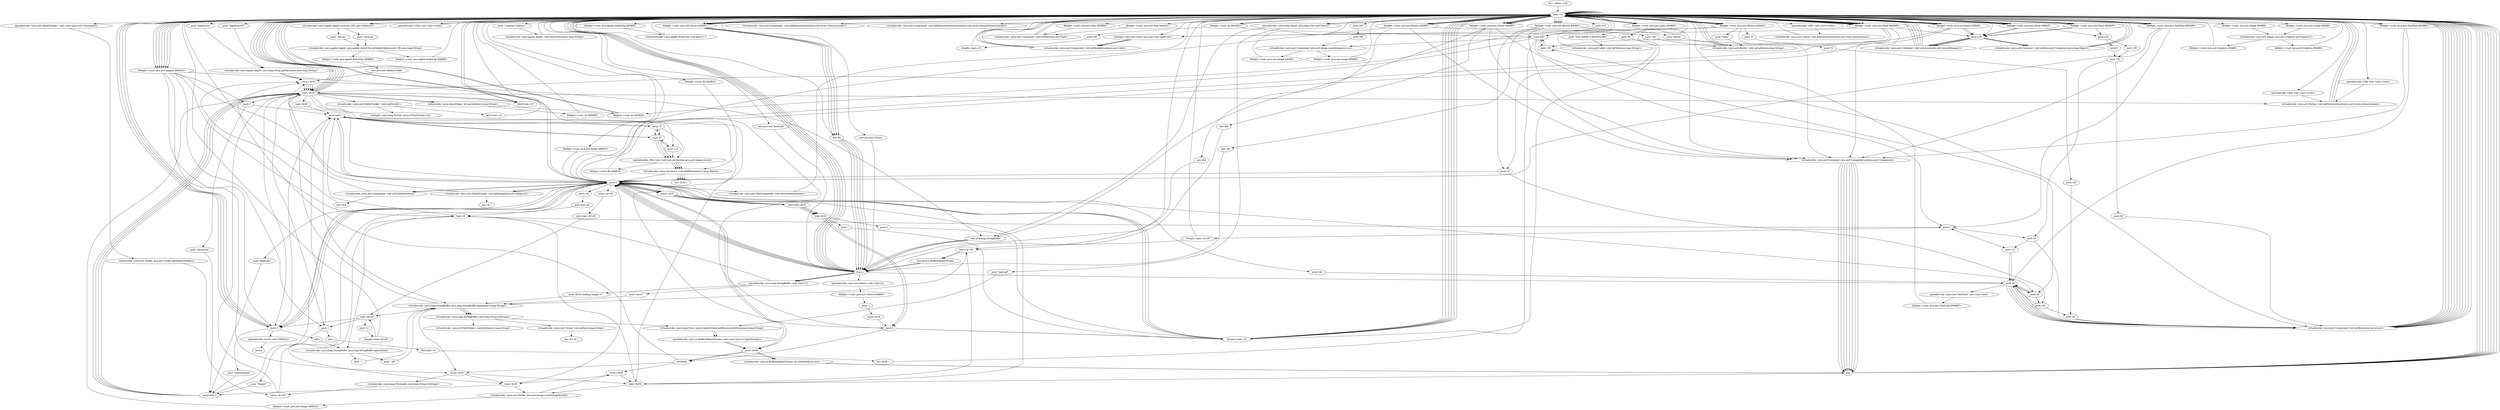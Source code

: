 digraph "" {
    "r0 := @this: rush"
    "load.r r0"
    "r0 := @this: rush"->"load.r r0";
    "push \"highScoreID\""
    "load.r r0"->"push \"highScoreID\"";
    "virtualinvoke <java.applet.Applet: java.lang.String getParameter(java.lang.String)>"
    "push \"highScoreID\""->"virtualinvoke <java.applet.Applet: java.lang.String getParameter(java.lang.String)>";
    "store.r $r25"
    "virtualinvoke <java.applet.Applet: java.lang.String getParameter(java.lang.String)>"->"store.r $r25";
    "load.r $r25"
    "store.r $r25"->"load.r $r25";
    "ifnull load.r r0"
    "load.r $r25"->"ifnull load.r r0";
    "ifnull load.r r0"->"load.r r0";
    "load.r r0"->"load.r $r25";
    "staticinvoke <java.lang.Integer: int parseInt(java.lang.String)>"
    "load.r $r25"->"staticinvoke <java.lang.Integer: int parseInt(java.lang.String)>";
    "fieldput <rush: int BDHblf>"
    "staticinvoke <java.lang.Integer: int parseInt(java.lang.String)>"->"fieldput <rush: int BDHblf>";
    "fieldput <rush: int BDHblf>"->"load.r r0";
    "fieldget <rush: int BDHblf>"
    "load.r r0"->"fieldget <rush: int BDHblf>";
    "push 200"
    "fieldget <rush: int BDHblf>"->"push 200";
    "ifcmplt.i load.r r0"
    "push 200"->"ifcmplt.i load.r r0";
    "ifcmplt.i load.r r0"->"load.r r0";
    "load.r r0"->"fieldget <rush: int BDHblf>";
    "push 299"
    "fieldget <rush: int BDHblf>"->"push 299";
    "ifcmple.i load.r r0"
    "push 299"->"ifcmple.i load.r r0";
    "ifcmple.i load.r r0"->"load.r r0";
    "load.r r0"->"push 200";
    "push 200"->"fieldput <rush: int BDHblf>";
    "fieldput <rush: int BDHblf>"->"load.r r0";
    "push \"highScore\""
    "load.r r0"->"push \"highScore\"";
    "push \"highScore\""->"virtualinvoke <java.applet.Applet: java.lang.String getParameter(java.lang.String)>";
    "virtualinvoke <java.applet.Applet: java.lang.String getParameter(java.lang.String)>"->"store.r $r25";
    "store.r $r25"->"load.r $r25";
    "load.r $r25"->"ifnull load.r r0";
    "ifnull load.r r0"->"load.r r0";
    "load.r r0"->"load.r $r25";
    "load.r $r25"->"staticinvoke <java.lang.Integer: int parseInt(java.lang.String)>";
    "fieldput <rush: int BdHblf>"
    "staticinvoke <java.lang.Integer: int parseInt(java.lang.String)>"->"fieldput <rush: int BdHblf>";
    "fieldput <rush: int BdHblf>"->"load.r r0";
    "fieldget <rush: java.awt.Panel BdHBlF>"
    "load.r r0"->"fieldget <rush: java.awt.Panel BdHBlF>";
    "push null"
    "fieldget <rush: java.awt.Panel BdHBlF>"->"push null";
    "virtualinvoke <java.awt.Container: void setLayout(java.awt.LayoutManager)>"
    "push null"->"virtualinvoke <java.awt.Container: void setLayout(java.awt.LayoutManager)>";
    "virtualinvoke <java.awt.Container: void setLayout(java.awt.LayoutManager)>"->"load.r r0";
    "load.r r0"->"load.r r0";
    "load.r r0"->"fieldget <rush: java.awt.Panel BdHBlF>";
    "virtualinvoke <java.awt.Container: java.awt.Component add(java.awt.Component)>"
    "fieldget <rush: java.awt.Panel BdHBlF>"->"virtualinvoke <java.awt.Container: java.awt.Component add(java.awt.Component)>";
    "pop"
    "virtualinvoke <java.awt.Container: java.awt.Component add(java.awt.Component)>"->"pop";
    "pop"->"load.r r0";
    "load.r r0"->"fieldget <rush: java.awt.Panel BdHBlF>";
    "staticget <java.awt.Color: java.awt.Color lightGray>"
    "fieldget <rush: java.awt.Panel BdHBlF>"->"staticget <java.awt.Color: java.awt.Color lightGray>";
    "virtualinvoke <java.awt.Component: void setBackground(java.awt.Color)>"
    "staticget <java.awt.Color: java.awt.Color lightGray>"->"virtualinvoke <java.awt.Component: void setBackground(java.awt.Color)>";
    "virtualinvoke <java.awt.Component: void setBackground(java.awt.Color)>"->"load.r r0";
    "load.r r0"->"fieldget <rush: java.awt.Panel BdHBlF>";
    "push 100"
    "fieldget <rush: java.awt.Panel BdHBlF>"->"push 100";
    "push 100"->"push 100";
    "push 100"->"push 200";
    "push 200"->"push 100";
    "virtualinvoke <java.awt.Component: void setBounds(int,int,int,int)>"
    "push 100"->"virtualinvoke <java.awt.Component: void setBounds(int,int,int,int)>";
    "virtualinvoke <java.awt.Component: void setBounds(int,int,int,int)>"->"load.r r0";
    "fieldget <rush: java.awt.Label bDHBlF>"
    "load.r r0"->"fieldget <rush: java.awt.Label bDHBlF>";
    "push \"YOU MADE A HIGHSCORE!\""
    "fieldget <rush: java.awt.Label bDHBlF>"->"push \"YOU MADE A HIGHSCORE!\"";
    "virtualinvoke <java.awt.Label: void setText(java.lang.String)>"
    "push \"YOU MADE A HIGHSCORE!\""->"virtualinvoke <java.awt.Label: void setText(java.lang.String)>";
    "virtualinvoke <java.awt.Label: void setText(java.lang.String)>"->"load.r r0";
    "load.r r0"->"fieldget <rush: java.awt.Panel BdHBlF>";
    "fieldget <rush: java.awt.Panel BdHBlF>"->"load.r r0";
    "load.r r0"->"fieldget <rush: java.awt.Label bDHBlF>";
    "fieldget <rush: java.awt.Label bDHBlF>"->"virtualinvoke <java.awt.Container: java.awt.Component add(java.awt.Component)>";
    "virtualinvoke <java.awt.Container: java.awt.Component add(java.awt.Component)>"->"pop";
    "pop"->"load.r r0";
    "load.r r0"->"fieldget <rush: java.awt.Label bDHBlF>";
    "push 38"
    "fieldget <rush: java.awt.Label bDHBlF>"->"push 38";
    "push 10"
    "push 38"->"push 10";
    "push 160"
    "push 10"->"push 160";
    "push 24"
    "push 160"->"push 24";
    "push 24"->"virtualinvoke <java.awt.Component: void setBounds(int,int,int,int)>";
    "virtualinvoke <java.awt.Component: void setBounds(int,int,int,int)>"->"load.r r0";
    "load.r r0"->"fieldget <rush: java.awt.Panel BdHBlF>";
    "fieldget <rush: java.awt.Panel BdHBlF>"->"load.r r0";
    "fieldget <rush: java.awt.TextField BDHBlF>"
    "load.r r0"->"fieldget <rush: java.awt.TextField BDHBlF>";
    "fieldget <rush: java.awt.TextField BDHBlF>"->"virtualinvoke <java.awt.Container: java.awt.Component add(java.awt.Component)>";
    "virtualinvoke <java.awt.Container: java.awt.Component add(java.awt.Component)>"->"pop";
    "pop"->"load.r r0";
    "load.r r0"->"fieldget <rush: java.awt.TextField BDHBlF>";
    "push 20"
    "fieldget <rush: java.awt.TextField BDHBlF>"->"push 20";
    "push 40"
    "push 20"->"push 40";
    "push 40"->"push 160";
    "push 160"->"push 20";
    "push 20"->"virtualinvoke <java.awt.Component: void setBounds(int,int,int,int)>";
    "virtualinvoke <java.awt.Component: void setBounds(int,int,int,int)>"->"load.r r0";
    "fieldget <rush: java.awt.Button bdhbLF>"
    "load.r r0"->"fieldget <rush: java.awt.Button bdhbLF>";
    "push \"Done\""
    "fieldget <rush: java.awt.Button bdhbLF>"->"push \"Done\"";
    "virtualinvoke <java.awt.Button: void setLabel(java.lang.String)>"
    "push \"Done\""->"virtualinvoke <java.awt.Button: void setLabel(java.lang.String)>";
    "virtualinvoke <java.awt.Button: void setLabel(java.lang.String)>"->"load.r r0";
    "load.r r0"->"fieldget <rush: java.awt.Panel BdHBlF>";
    "fieldget <rush: java.awt.Panel BdHBlF>"->"load.r r0";
    "load.r r0"->"fieldget <rush: java.awt.Button bdhbLF>";
    "fieldget <rush: java.awt.Button bdhbLF>"->"virtualinvoke <java.awt.Container: java.awt.Component add(java.awt.Component)>";
    "virtualinvoke <java.awt.Container: java.awt.Component add(java.awt.Component)>"->"pop";
    "pop"->"load.r r0";
    "load.r r0"->"fieldget <rush: java.awt.Button bdhbLF>";
    "fieldget <rush: java.awt.Button bdhbLF>"->"staticget <java.awt.Color: java.awt.Color lightGray>";
    "staticget <java.awt.Color: java.awt.Color lightGray>"->"virtualinvoke <java.awt.Component: void setBackground(java.awt.Color)>";
    "virtualinvoke <java.awt.Component: void setBackground(java.awt.Color)>"->"load.r r0";
    "load.r r0"->"fieldget <rush: java.awt.Button bdhbLF>";
    "push 37"
    "fieldget <rush: java.awt.Button bdhbLF>"->"push 37";
    "push 70"
    "push 37"->"push 70";
    "push 125"
    "push 70"->"push 125";
    "push 125"->"push 24";
    "push 24"->"virtualinvoke <java.awt.Component: void setBounds(int,int,int,int)>";
    "virtualinvoke <java.awt.Component: void setBounds(int,int,int,int)>"->"load.r r0";
    "load.r r0"->"fieldget <rush: java.awt.Panel BdHBlF>";
    "push 0"
    "fieldget <rush: java.awt.Panel BdHBlF>"->"push 0";
    "virtualinvoke <java.awt.Component: void setVisible(boolean)>"
    "push 0"->"virtualinvoke <java.awt.Component: void setVisible(boolean)>";
    "new DLk"
    "virtualinvoke <java.awt.Component: void setVisible(boolean)>"->"new DLk";
    "new DLk"->"store.r $r25";
    "store.r $r25"->"load.r $r25";
    "load.r $r25"->"load.r r0";
    "specialinvoke <DLk: void <init>(rush)>"
    "load.r r0"->"specialinvoke <DLk: void <init>(rush)>";
    "specialinvoke <DLk: void <init>(rush)>"->"load.r r0";
    "load.r r0"->"fieldget <rush: java.awt.Button bdhbLF>";
    "fieldget <rush: java.awt.Button bdhbLF>"->"load.r $r25";
    "virtualinvoke <java.awt.Button: void addActionListener(java.awt.event.ActionListener)>"
    "load.r $r25"->"virtualinvoke <java.awt.Button: void addActionListener(java.awt.event.ActionListener)>";
    "virtualinvoke <java.awt.Button: void addActionListener(java.awt.event.ActionListener)>"->"load.r r0";
    "push \"Loading Graphics\""
    "load.r r0"->"push \"Loading Graphics\"";
    "virtualinvoke <java.applet.Applet: void showStatus(java.lang.String)>"
    "push \"Loading Graphics\""->"virtualinvoke <java.applet.Applet: void showStatus(java.lang.String)>";
    "virtualinvoke <java.applet.Applet: void showStatus(java.lang.String)>"->"load.r r0";
    "load.r r0"->"load.r r0";
    "load.r r0"->"load.r r0";
    "virtualinvoke <java.applet.Applet: java.net.URL getCodeBase()>"
    "load.r r0"->"virtualinvoke <java.applet.Applet: java.net.URL getCodeBase()>";
    "push \"click.au\""
    "virtualinvoke <java.applet.Applet: java.net.URL getCodeBase()>"->"push \"click.au\"";
    "virtualinvoke <java.applet.Applet: java.applet.AudioClip getAudioClip(java.net.URL,java.lang.String)>"
    "push \"click.au\""->"virtualinvoke <java.applet.Applet: java.applet.AudioClip getAudioClip(java.net.URL,java.lang.String)>";
    "fieldput <rush: java.applet.AudioClip BdHBlf>"
    "virtualinvoke <java.applet.Applet: java.applet.AudioClip getAudioClip(java.net.URL,java.lang.String)>"->"fieldput <rush: java.applet.AudioClip BdHBlf>";
    "fieldput <rush: java.applet.AudioClip BdHBlf>"->"load.r r0";
    "load.r r0"->"load.r r0";
    "load.r r0"->"load.r r0";
    "load.r r0"->"virtualinvoke <java.applet.Applet: java.net.URL getCodeBase()>";
    "push \"tire.au\""
    "virtualinvoke <java.applet.Applet: java.net.URL getCodeBase()>"->"push \"tire.au\"";
    "push \"tire.au\""->"virtualinvoke <java.applet.Applet: java.applet.AudioClip getAudioClip(java.net.URL,java.lang.String)>";
    "fieldput <rush: java.applet.AudioClip bDHBlf>"
    "virtualinvoke <java.applet.Applet: java.applet.AudioClip getAudioClip(java.net.URL,java.lang.String)>"->"fieldput <rush: java.applet.AudioClip bDHBlf>";
    "new java.awt.MediaTracker"
    "fieldput <rush: java.applet.AudioClip bDHBlf>"->"new java.awt.MediaTracker";
    "new java.awt.MediaTracker"->"store.r $r25";
    "store.r $r25"->"load.r $r25";
    "load.r $r25"->"load.r r0";
    "specialinvoke <java.awt.MediaTracker: void <init>(java.awt.Component)>"
    "load.r r0"->"specialinvoke <java.awt.MediaTracker: void <init>(java.awt.Component)>";
    "staticinvoke <java.awt.Toolkit: java.awt.Toolkit getDefaultToolkit()>"
    "specialinvoke <java.awt.MediaTracker: void <init>(java.awt.Component)>"->"staticinvoke <java.awt.Toolkit: java.awt.Toolkit getDefaultToolkit()>";
    "store.r $r129"
    "staticinvoke <java.awt.Toolkit: java.awt.Toolkit getDefaultToolkit()>"->"store.r $r129";
    "store.r $r129"->"push 0";
    "store.i i6"
    "push 0"->"store.i i6";
    "goto load.i i6"
    "store.i i6"->"goto load.i i6";
    "load.i i6"
    "goto load.i i6"->"load.i i6";
    "push 5"
    "load.i i6"->"push 5";
    "ifcmplt.i load.r $r129"
    "push 5"->"ifcmplt.i load.r $r129";
    "ifcmplt.i load.r $r129"->"load.r r0";
    "load.r $r129"
    "load.r r0"->"load.r $r129";
    "new java.io.BufferedInputStream"
    "load.r $r129"->"new java.io.BufferedInputStream";
    "dup1.r"
    "new java.io.BufferedInputStream"->"dup1.r";
    "dup1.r"->"load.r r0";
    "virtualinvoke <java.lang.Object: java.lang.Class getClass()>"
    "load.r r0"->"virtualinvoke <java.lang.Object: java.lang.Class getClass()>";
    "push \"back.gif\""
    "virtualinvoke <java.lang.Object: java.lang.Class getClass()>"->"push \"back.gif\"";
    "virtualinvoke <java.lang.Class: java.io.InputStream getResourceAsStream(java.lang.String)>"
    "push \"back.gif\""->"virtualinvoke <java.lang.Class: java.io.InputStream getResourceAsStream(java.lang.String)>";
    "specialinvoke <java.io.BufferedInputStream: void <init>(java.io.InputStream)>"
    "virtualinvoke <java.lang.Class: java.io.InputStream getResourceAsStream(java.lang.String)>"->"specialinvoke <java.io.BufferedInputStream: void <init>(java.io.InputStream)>";
    "push 10000"
    "specialinvoke <java.io.BufferedInputStream: void <init>(java.io.InputStream)>"->"push 10000";
    "newarray"
    "push 10000"->"newarray";
    "store.r $r38"
    "newarray"->"store.r $r38";
    "load.r $r38"
    "store.r $r38"->"load.r $r38";
    "load.r $r38"->"push 0";
    "push 0"->"push 10000";
    "virtualinvoke <java.io.BufferedInputStream: int read(byte[],int,int)>"
    "push 10000"->"virtualinvoke <java.io.BufferedInputStream: int read(byte[],int,int)>";
    "virtualinvoke <java.io.BufferedInputStream: int read(byte[],int,int)>"->"pop";
    "pop"->"load.r $r38";
    "virtualinvoke <java.awt.Toolkit: java.awt.Image createImage(byte[])>"
    "load.r $r38"->"virtualinvoke <java.awt.Toolkit: java.awt.Image createImage(byte[])>";
    "fieldput <rush: java.awt.Image bdHbLf>"
    "virtualinvoke <java.awt.Toolkit: java.awt.Image createImage(byte[])>"->"fieldput <rush: java.awt.Image bdHbLf>";
    "fieldput <rush: java.awt.Image bdHbLf>"->"load.r $r25";
    "load.r $r25"->"load.r r0";
    "fieldget <rush: java.awt.Image bdHbLf>"
    "load.r r0"->"fieldget <rush: java.awt.Image bdHbLf>";
    "fieldget <rush: java.awt.Image bdHbLf>"->"push 0";
    "virtualinvoke <java.awt.MediaTracker: void addImage(java.awt.Image,int)>"
    "push 0"->"virtualinvoke <java.awt.MediaTracker: void addImage(java.awt.Image,int)>";
    "virtualinvoke <java.awt.MediaTracker: void addImage(java.awt.Image,int)>"->"load.r $r25";
    "virtualinvoke <java.awt.MediaTracker: void waitForAll()>"
    "load.r $r25"->"virtualinvoke <java.awt.MediaTracker: void waitForAll()>";
    "goto load.r r0"
    "virtualinvoke <java.awt.MediaTracker: void waitForAll()>"->"goto load.r r0";
    "goto load.r r0"->"load.r r0";
    "fieldget <rush: java.applet.AudioClip BdHBlf>"
    "load.r r0"->"fieldget <rush: java.applet.AudioClip BdHBlf>";
    "interfaceinvoke <java.applet.AudioClip: void play()> 0"
    "fieldget <rush: java.applet.AudioClip BdHBlf>"->"interfaceinvoke <java.applet.AudioClip: void play()> 0";
    "interfaceinvoke <java.applet.AudioClip: void play()> 0"->"load.r r0";
    "new Bil"
    "load.r r0"->"new Bil";
    "new Bil"->"dup1.r";
    "dup1.r"->"push 0";
    "push 0"->"push 0";
    "push 1"
    "push 0"->"push 1";
    "push 1"->"load.r r0";
    "fieldget <rush: java.awt.Image[] BDhbLf>"
    "load.r r0"->"fieldget <rush: java.awt.Image[] BDhbLf>";
    "push 2"
    "fieldget <rush: java.awt.Image[] BDhbLf>"->"push 2";
    "arrayread.r"
    "push 2"->"arrayread.r";
    "push 75"
    "arrayread.r"->"push 75";
    "push 35"
    "push 75"->"push 35";
    "specialinvoke <Bil: void <init>(int,int,boolean,java.awt.Image,int,int)>"
    "push 35"->"specialinvoke <Bil: void <init>(int,int,boolean,java.awt.Image,int,int)>";
    "fieldput <rush: Bil bdhBLf>"
    "specialinvoke <Bil: void <init>(int,int,boolean,java.awt.Image,int,int)>"->"fieldput <rush: Bil bdhBLf>";
    "fieldput <rush: Bil bdhBLf>"->"load.r r0";
    "fieldget <rush: java.util.Vector bdHBlF>"
    "load.r r0"->"fieldget <rush: java.util.Vector bdHBlF>";
    "fieldget <rush: java.util.Vector bdHBlF>"->"load.r r0";
    "fieldget <rush: Bil bdhBLf>"
    "load.r r0"->"fieldget <rush: Bil bdhBLf>";
    "virtualinvoke <java.util.Vector: void addElement(java.lang.Object)>"
    "fieldget <rush: Bil bdhBLf>"->"virtualinvoke <java.util.Vector: void addElement(java.lang.Object)>";
    "virtualinvoke <java.util.Vector: void addElement(java.lang.Object)>"->"push 0";
    "store.i $r25"
    "push 0"->"store.i $r25";
    "goto load.i $r25"
    "store.i $r25"->"goto load.i $r25";
    "load.i $r25"
    "goto load.i $r25"->"load.i $r25";
    "push 7"
    "load.i $r25"->"push 7";
    "push 7"->"ifcmplt.i load.r r0";
    "ifcmplt.i load.r r0"->"push 0";
    "push 0"->"store.i $r25";
    "store.i $r25"->"goto load.i $r25";
    "goto load.i $r25"->"load.i $r25";
    "push 6"
    "load.i $r25"->"push 6";
    "push 6"->"ifcmplt.i load.r r0";
    "ifcmplt.i load.r r0"->"push 0";
    "push 0"->"store.i $r25";
    "store.i $r25"->"goto load.i $r25";
    "goto load.i $r25"->"load.i $r25";
    "push 4"
    "load.i $r25"->"push 4";
    "push 4"->"ifcmplt.i load.r r0";
    "ifcmplt.i load.r r0"->"push 0";
    "push 0"->"store.i $r25";
    "store.i $r25"->"goto load.i $r25";
    "goto load.i $r25"->"load.i $r25";
    "load.i $r25"->"push 4";
    "push 4"->"ifcmplt.i load.r r0";
    "ifcmplt.i load.r r0"->"load.r r0";
    "load.r r0"->"staticget <java.awt.Color: java.awt.Color lightGray>";
    "staticget <java.awt.Color: java.awt.Color lightGray>"->"virtualinvoke <java.awt.Component: void setBackground(java.awt.Color)>";
    "virtualinvoke <java.awt.Component: void setBackground(java.awt.Color)>"->"load.r r0";
    "load.r r0"->"load.r r0";
    "push 400"
    "load.r r0"->"push 400";
    "push 300"
    "push 400"->"push 300";
    "virtualinvoke <java.awt.Component: java.awt.Image createImage(int,int)>"
    "push 300"->"virtualinvoke <java.awt.Component: java.awt.Image createImage(int,int)>";
    "fieldput <rush: java.awt.Image bdhBlf>"
    "virtualinvoke <java.awt.Component: java.awt.Image createImage(int,int)>"->"fieldput <rush: java.awt.Image bdhBlf>";
    "fieldput <rush: java.awt.Image bdhBlf>"->"load.r r0";
    "load.r r0"->"load.r r0";
    "push 210"
    "load.r r0"->"push 210";
    "push 210"->"push 200";
    "push 200"->"virtualinvoke <java.awt.Component: java.awt.Image createImage(int,int)>";
    "fieldput <rush: java.awt.Image BdhBlf>"
    "virtualinvoke <java.awt.Component: java.awt.Image createImage(int,int)>"->"fieldput <rush: java.awt.Image BdhBlf>";
    "fieldput <rush: java.awt.Image BdhBlf>"->"load.r r0";
    "load.r r0"->"load.r r0";
    "fieldget <rush: java.awt.Image bdhBlf>"
    "load.r r0"->"fieldget <rush: java.awt.Image bdhBlf>";
    "virtualinvoke <java.awt.Image: java.awt.Graphics getGraphics()>"
    "fieldget <rush: java.awt.Image bdhBlf>"->"virtualinvoke <java.awt.Image: java.awt.Graphics getGraphics()>";
    "fieldput <rush: java.awt.Graphics bDhBlf>"
    "virtualinvoke <java.awt.Image: java.awt.Graphics getGraphics()>"->"fieldput <rush: java.awt.Graphics bDhBlf>";
    "fieldput <rush: java.awt.Graphics bDhBlf>"->"load.r r0";
    "load.r r0"->"load.r r0";
    "fieldget <rush: java.awt.Image BdhBlf>"
    "load.r r0"->"fieldget <rush: java.awt.Image BdhBlf>";
    "fieldget <rush: java.awt.Image BdhBlf>"->"virtualinvoke <java.awt.Image: java.awt.Graphics getGraphics()>";
    "fieldput <rush: java.awt.Graphics BDhBlf>"
    "virtualinvoke <java.awt.Image: java.awt.Graphics getGraphics()>"->"fieldput <rush: java.awt.Graphics BDhBlf>";
    "fieldput <rush: java.awt.Graphics BDhBlf>"->"load.r r0";
    "load.r r0"->"load.r r0";
    "virtualinvoke <java.awt.Component: void addMouseListener(java.awt.event.MouseListener)>"
    "load.r r0"->"virtualinvoke <java.awt.Component: void addMouseListener(java.awt.event.MouseListener)>";
    "virtualinvoke <java.awt.Component: void addMouseListener(java.awt.event.MouseListener)>"->"load.r r0";
    "load.r r0"->"load.r r0";
    "virtualinvoke <java.awt.Component: void addMouseMotionListener(java.awt.event.MouseMotionListener)>"
    "load.r r0"->"virtualinvoke <java.awt.Component: void addMouseMotionListener(java.awt.event.MouseMotionListener)>";
    "virtualinvoke <java.awt.Component: void addMouseMotionListener(java.awt.event.MouseMotionListener)>"->"load.r r0";
    "new java.awt.TextField"
    "load.r r0"->"new java.awt.TextField";
    "new java.awt.TextField"->"dup1.r";
    "dup1.r"->"push 20";
    "specialinvoke <java.awt.TextField: void <init>(int)>"
    "push 20"->"specialinvoke <java.awt.TextField: void <init>(int)>";
    "fieldput <rush: java.awt.TextField BDHblF>"
    "specialinvoke <java.awt.TextField: void <init>(int)>"->"fieldput <rush: java.awt.TextField BDHblF>";
    "fieldput <rush: java.awt.TextField BDHblF>"->"load.r r0";
    "new java.awt.Choice"
    "load.r r0"->"new java.awt.Choice";
    "new java.awt.Choice"->"dup1.r";
    "specialinvoke <java.awt.Choice: void <init>()>"
    "dup1.r"->"specialinvoke <java.awt.Choice: void <init>()>";
    "fieldput <rush: java.awt.Choice bdhBlF>"
    "specialinvoke <java.awt.Choice: void <init>()>"->"fieldput <rush: java.awt.Choice bdhBlF>";
    "push -1"
    "fieldput <rush: java.awt.Choice bdhBlF>"->"push -1";
    "store.i $r38"
    "push -1"->"store.i $r38";
    "store.i $r38"->"push 4";
    "push 4"->"newarray";
    "newarray"->"store.r $r25";
    "store.r $r25"->"load.r $r25";
    "load.r $r25"->"push 0";
    "push \"Beginner\""
    "push 0"->"push \"Beginner\"";
    "arraywrite.r"
    "push \"Beginner\""->"arraywrite.r";
    "arraywrite.r"->"load.r $r25";
    "load.r $r25"->"push 1";
    "push \"Intermediate\""
    "push 1"->"push \"Intermediate\"";
    "push \"Intermediate\""->"arraywrite.r";
    "arraywrite.r"->"load.r $r25";
    "load.r $r25"->"push 2";
    "push \"Advanced\""
    "push 2"->"push \"Advanced\"";
    "push \"Advanced\""->"arraywrite.r";
    "arraywrite.r"->"load.r $r25";
    "push 3"
    "load.r $r25"->"push 3";
    "push \"Expert\""
    "push 3"->"push \"Expert\"";
    "push \"Expert\""->"arraywrite.r";
    "arraywrite.r"->"push 0";
    "store.i $r129"
    "push 0"->"store.i $r129";
    "goto load.i $r129"
    "store.i $r129"->"goto load.i $r129";
    "load.i $r129"
    "goto load.i $r129"->"load.i $r129";
    "push 12"
    "load.i $r129"->"push 12";
    "ifcmplt.i load.i $r129"
    "push 12"->"ifcmplt.i load.i $r129";
    "ifcmplt.i load.i $r129"->"load.r r0";
    "fieldget <rush: java.awt.TextField BDHblF>"
    "load.r r0"->"fieldget <rush: java.awt.TextField BDHblF>";
    "fieldget <rush: java.awt.TextField BDHblF>"->"push 0";
    "virtualinvoke <java.awt.TextComponent: void setEditable(boolean)>"
    "push 0"->"virtualinvoke <java.awt.TextComponent: void setEditable(boolean)>";
    "virtualinvoke <java.awt.TextComponent: void setEditable(boolean)>"->"load.r r0";
    "load.r r0"->"fieldget <rush: java.awt.TextField BDHblF>";
    "fieldget <rush: java.awt.TextField BDHblF>"->"load.r r0";
    "fieldget <rush: java.awt.Font bdhbLf>"
    "load.r r0"->"fieldget <rush: java.awt.Font bdhbLf>";
    "virtualinvoke <java.awt.Component: void setFont(java.awt.Font)>"
    "fieldget <rush: java.awt.Font bdhbLf>"->"virtualinvoke <java.awt.Component: void setFont(java.awt.Font)>";
    "virtualinvoke <java.awt.Component: void setFont(java.awt.Font)>"->"load.r r0";
    "fieldget <rush: java.awt.Choice bdhBlF>"
    "load.r r0"->"fieldget <rush: java.awt.Choice bdhBlF>";
    "fieldget <rush: java.awt.Choice bdhBlF>"->"load.r r0";
    "fieldget <rush: java.awt.Font BDHBlf>"
    "load.r r0"->"fieldget <rush: java.awt.Font BDHBlf>";
    "fieldget <rush: java.awt.Font BDHBlf>"->"virtualinvoke <java.awt.Component: void setFont(java.awt.Font)>";
    "virtualinvoke <java.awt.Component: void setFont(java.awt.Font)>"->"load.r r0";
    "load.r r0"->"push null";
    "push null"->"virtualinvoke <java.awt.Container: void setLayout(java.awt.LayoutManager)>";
    "virtualinvoke <java.awt.Container: void setLayout(java.awt.LayoutManager)>"->"load.r r0";
    "load.r r0"->"load.r r0";
    "fieldget <rush: java.awt.Panel bdHblF>"
    "load.r r0"->"fieldget <rush: java.awt.Panel bdHblF>";
    "fieldget <rush: java.awt.Panel bdHblF>"->"push null";
    "virtualinvoke <java.awt.Container: void add(java.awt.Component,java.lang.Object)>"
    "push null"->"virtualinvoke <java.awt.Container: void add(java.awt.Component,java.lang.Object)>";
    "virtualinvoke <java.awt.Container: void add(java.awt.Component,java.lang.Object)>"->"load.r r0";
    "load.r r0"->"fieldget <rush: java.awt.Panel bdHblF>";
    "push 255"
    "fieldget <rush: java.awt.Panel bdHblF>"->"push 255";
    "push 8"
    "push 255"->"push 8";
    "push 135"
    "push 8"->"push 135";
    "push 50"
    "push 135"->"push 50";
    "push 50"->"virtualinvoke <java.awt.Component: void setBounds(int,int,int,int)>";
    "virtualinvoke <java.awt.Component: void setBounds(int,int,int,int)>"->"load.r r0";
    "load.r r0"->"fieldget <rush: java.awt.Panel bdHblF>";
    "fieldget <rush: java.awt.Panel bdHblF>"->"push null";
    "push null"->"virtualinvoke <java.awt.Container: void setLayout(java.awt.LayoutManager)>";
    "virtualinvoke <java.awt.Container: void setLayout(java.awt.LayoutManager)>"->"load.r r0";
    "load.r r0"->"fieldget <rush: java.awt.Panel bdHblF>";
    "fieldget <rush: java.awt.Panel bdHblF>"->"load.r r0";
    "load.r r0"->"fieldget <rush: java.awt.Choice bdhBlF>";
    "fieldget <rush: java.awt.Choice bdhBlF>"->"virtualinvoke <java.awt.Container: java.awt.Component add(java.awt.Component)>";
    "virtualinvoke <java.awt.Container: java.awt.Component add(java.awt.Component)>"->"pop";
    "pop"->"load.r r0";
    "load.r r0"->"fieldget <rush: java.awt.Panel bdHblF>";
    "fieldget <rush: java.awt.Panel bdHblF>"->"load.r r0";
    "load.r r0"->"fieldget <rush: java.awt.TextField BDHblF>";
    "fieldget <rush: java.awt.TextField BDHblF>"->"virtualinvoke <java.awt.Container: java.awt.Component add(java.awt.Component)>";
    "virtualinvoke <java.awt.Container: java.awt.Component add(java.awt.Component)>"->"pop";
    "pop"->"load.r r0";
    "load.r r0"->"load.r r0";
    "fieldget <rush: java.awt.Panel BdHblF>"
    "load.r r0"->"fieldget <rush: java.awt.Panel BdHblF>";
    "fieldget <rush: java.awt.Panel BdHblF>"->"push null";
    "push null"->"virtualinvoke <java.awt.Container: void add(java.awt.Component,java.lang.Object)>";
    "virtualinvoke <java.awt.Container: void add(java.awt.Component,java.lang.Object)>"->"load.r r0";
    "load.r r0"->"fieldget <rush: java.awt.Panel BdHblF>";
    "fieldget <rush: java.awt.Panel BdHblF>"->"push 255";
    "push 235"
    "push 255"->"push 235";
    "push 235"->"push 135";
    "push 30"
    "push 135"->"push 30";
    "push 30"->"virtualinvoke <java.awt.Component: void setBounds(int,int,int,int)>";
    "virtualinvoke <java.awt.Component: void setBounds(int,int,int,int)>"->"load.r r0";
    "load.r r0"->"fieldget <rush: java.awt.Panel BdHblF>";
    "fieldget <rush: java.awt.Panel BdHblF>"->"push null";
    "push null"->"virtualinvoke <java.awt.Container: void setLayout(java.awt.LayoutManager)>";
    "virtualinvoke <java.awt.Container: void setLayout(java.awt.LayoutManager)>"->"load.r r0";
    "load.r r0"->"load.r r0";
    "fieldget <rush: java.awt.Panel bDHblF>"
    "load.r r0"->"fieldget <rush: java.awt.Panel bDHblF>";
    "fieldget <rush: java.awt.Panel bDHblF>"->"push null";
    "push null"->"virtualinvoke <java.awt.Container: void add(java.awt.Component,java.lang.Object)>";
    "virtualinvoke <java.awt.Container: void add(java.awt.Component,java.lang.Object)>"->"load.r r0";
    "load.r r0"->"fieldget <rush: java.awt.Panel bDHblF>";
    "fieldget <rush: java.awt.Panel bDHblF>"->"push 100";
    "push 100"->"push 200";
    "push 200"->"push 40";
    "push 40"->"push 20";
    "push 20"->"virtualinvoke <java.awt.Component: void setBounds(int,int,int,int)>";
    "virtualinvoke <java.awt.Component: void setBounds(int,int,int,int)>"->"load.r r0";
    "load.r r0"->"fieldget <rush: java.awt.Panel bDHblF>";
    "fieldget <rush: java.awt.Panel bDHblF>"->"push null";
    "push null"->"virtualinvoke <java.awt.Container: void setLayout(java.awt.LayoutManager)>";
    "virtualinvoke <java.awt.Container: void setLayout(java.awt.LayoutManager)>"->"load.r r0";
    "fieldget <rush: java.awt.Button BdhBlF>"
    "load.r r0"->"fieldget <rush: java.awt.Button BdhBlF>";
    "fieldget <rush: java.awt.Button BdhBlF>"->"push 10";
    "push 10"->"push 0";
    "push 126"
    "push 0"->"push 126";
    "push 126"->"push 20";
    "push 20"->"virtualinvoke <java.awt.Component: void setBounds(int,int,int,int)>";
    "virtualinvoke <java.awt.Component: void setBounds(int,int,int,int)>"->"load.r r0";
    "load.r r0"->"fieldget <rush: java.awt.Button BdhBlF>";
    "push \"About\""
    "fieldget <rush: java.awt.Button BdhBlF>"->"push \"About\"";
    "push \"About\""->"virtualinvoke <java.awt.Button: void setLabel(java.lang.String)>";
    "virtualinvoke <java.awt.Button: void setLabel(java.lang.String)>"->"load.r r0";
    "load.r r0"->"fieldget <rush: java.awt.Button BdhBlF>";
    "new Dlk"
    "fieldget <rush: java.awt.Button BdhBlF>"->"new Dlk";
    "new Dlk"->"dup1.r";
    "dup1.r"->"load.r r0";
    "specialinvoke <Dlk: void <init>(rush)>"
    "load.r r0"->"specialinvoke <Dlk: void <init>(rush)>";
    "specialinvoke <Dlk: void <init>(rush)>"->"virtualinvoke <java.awt.Button: void addActionListener(java.awt.event.ActionListener)>";
    "virtualinvoke <java.awt.Button: void addActionListener(java.awt.event.ActionListener)>"->"load.r r0";
    "fieldget <rush: java.awt.Button bDhBlF>"
    "load.r r0"->"fieldget <rush: java.awt.Button bDhBlF>";
    "fieldget <rush: java.awt.Button bDhBlF>"->"push 0";
    "push 0"->"push 0";
    "push 0"->"push 40";
    "push 40"->"push 20";
    "push 20"->"virtualinvoke <java.awt.Component: void setBounds(int,int,int,int)>";
    "virtualinvoke <java.awt.Component: void setBounds(int,int,int,int)>"->"load.r r0";
    "load.r r0"->"fieldget <rush: java.awt.Button bDhBlF>";
    "push \"Ok\""
    "fieldget <rush: java.awt.Button bDhBlF>"->"push \"Ok\"";
    "push \"Ok\""->"virtualinvoke <java.awt.Button: void setLabel(java.lang.String)>";
    "virtualinvoke <java.awt.Button: void setLabel(java.lang.String)>"->"load.r r0";
    "load.r r0"->"fieldget <rush: java.awt.Button bDhBlF>";
    "new dLk"
    "fieldget <rush: java.awt.Button bDhBlF>"->"new dLk";
    "new dLk"->"dup1.r";
    "dup1.r"->"load.r r0";
    "specialinvoke <dLk: void <init>(rush)>"
    "load.r r0"->"specialinvoke <dLk: void <init>(rush)>";
    "specialinvoke <dLk: void <init>(rush)>"->"virtualinvoke <java.awt.Button: void addActionListener(java.awt.event.ActionListener)>";
    "virtualinvoke <java.awt.Button: void addActionListener(java.awt.event.ActionListener)>"->"load.r r0";
    "load.r r0"->"fieldget <rush: java.awt.Panel BdHblF>";
    "fieldget <rush: java.awt.Panel BdHblF>"->"load.r r0";
    "load.r r0"->"fieldget <rush: java.awt.Button BdhBlF>";
    "fieldget <rush: java.awt.Button BdhBlF>"->"virtualinvoke <java.awt.Container: java.awt.Component add(java.awt.Component)>";
    "virtualinvoke <java.awt.Container: java.awt.Component add(java.awt.Component)>"->"pop";
    "pop"->"load.r r0";
    "load.r r0"->"fieldget <rush: java.awt.Panel bDHblF>";
    "fieldget <rush: java.awt.Panel bDHblF>"->"load.r r0";
    "load.r r0"->"fieldget <rush: java.awt.Button bDhBlF>";
    "fieldget <rush: java.awt.Button bDhBlF>"->"virtualinvoke <java.awt.Container: java.awt.Component add(java.awt.Component)>";
    "virtualinvoke <java.awt.Container: java.awt.Component add(java.awt.Component)>"->"pop";
    "pop"->"load.r r0";
    "load.r r0"->"fieldget <rush: java.awt.Panel bDHblF>";
    "fieldget <rush: java.awt.Panel bDHblF>"->"push 0";
    "push 0"->"virtualinvoke <java.awt.Component: void setVisible(boolean)>";
    "virtualinvoke <java.awt.Component: void setVisible(boolean)>"->"load.r r0";
    "load.r r0"->"fieldget <rush: java.awt.TextField BDHblF>";
    "fieldget <rush: java.awt.TextField BDHblF>"->"push 5";
    "push 5"->"push 5";
    "push 127"
    "push 5"->"push 127";
    "push 127"->"push 20";
    "push 20"->"virtualinvoke <java.awt.Component: void setBounds(int,int,int,int)>";
    "virtualinvoke <java.awt.Component: void setBounds(int,int,int,int)>"->"load.r r0";
    "load.r r0"->"fieldget <rush: java.awt.Choice bdhBlF>";
    "fieldget <rush: java.awt.Choice bdhBlF>"->"push 5";
    "push 5"->"push 30";
    "push 30"->"push 127";
    "push 127"->"push 20";
    "push 20"->"virtualinvoke <java.awt.Component: void setBounds(int,int,int,int)>";
    "virtualinvoke <java.awt.Component: void setBounds(int,int,int,int)>"->"load.r r0";
    "load.r r0"->"fieldget <rush: java.awt.Choice bdhBlF>";
    "new dlK"
    "fieldget <rush: java.awt.Choice bdhBlF>"->"new dlK";
    "new dlK"->"dup1.r";
    "dup1.r"->"load.r r0";
    "specialinvoke <dlK: void <init>(rush)>"
    "load.r r0"->"specialinvoke <dlK: void <init>(rush)>";
    "virtualinvoke <java.awt.Choice: void addItemListener(java.awt.event.ItemListener)>"
    "specialinvoke <dlK: void <init>(rush)>"->"virtualinvoke <java.awt.Choice: void addItemListener(java.awt.event.ItemListener)>";
    "virtualinvoke <java.awt.Choice: void addItemListener(java.awt.event.ItemListener)>"->"load.r r0";
    "load.r r0"->"push 1";
    "specialinvoke <rush: void LTHt(int)>"
    "push 1"->"specialinvoke <rush: void LTHt(int)>";
    "return"
    "specialinvoke <rush: void LTHt(int)>"->"return";
    "ifcmplt.i load.i $r129"->"load.i $r129";
    "load.i $r129"->"push 3";
    "rem.i"
    "push 3"->"rem.i";
    "ifne load.r r0"
    "rem.i"->"ifne load.r r0";
    "inc.i $r38 1"
    "ifne load.r r0"->"inc.i $r38 1";
    "inc.i $r38 1"->"load.r r0";
    "load.r r0"->"fieldget <rush: java.awt.Choice bdhBlF>";
    "new java.lang.StringBuffer"
    "fieldget <rush: java.awt.Choice bdhBlF>"->"new java.lang.StringBuffer";
    "new java.lang.StringBuffer"->"dup1.r";
    "specialinvoke <java.lang.StringBuffer: void <init>()>"
    "dup1.r"->"specialinvoke <java.lang.StringBuffer: void <init>()>";
    "push \"Level \""
    "specialinvoke <java.lang.StringBuffer: void <init>()>"->"push \"Level \"";
    "virtualinvoke <java.lang.StringBuffer: java.lang.StringBuffer append(java.lang.String)>"
    "push \"Level \""->"virtualinvoke <java.lang.StringBuffer: java.lang.StringBuffer append(java.lang.String)>";
    "virtualinvoke <java.lang.StringBuffer: java.lang.StringBuffer append(java.lang.String)>"->"load.i $r129";
    "load.i $r129"->"push 1";
    "add.i"
    "push 1"->"add.i";
    "virtualinvoke <java.lang.StringBuffer: java.lang.StringBuffer append(int)>"
    "add.i"->"virtualinvoke <java.lang.StringBuffer: java.lang.StringBuffer append(int)>";
    "push \" \""
    "virtualinvoke <java.lang.StringBuffer: java.lang.StringBuffer append(int)>"->"push \" \"";
    "push \" \""->"virtualinvoke <java.lang.StringBuffer: java.lang.StringBuffer append(java.lang.String)>";
    "virtualinvoke <java.lang.StringBuffer: java.lang.StringBuffer append(java.lang.String)>"->"load.r $r25";
    "load.i $r38"
    "load.r $r25"->"load.i $r38";
    "load.i $r38"->"arrayread.r";
    "arrayread.r"->"virtualinvoke <java.lang.StringBuffer: java.lang.StringBuffer append(java.lang.String)>";
    "virtualinvoke <java.lang.StringBuffer: java.lang.String toString()>"
    "virtualinvoke <java.lang.StringBuffer: java.lang.StringBuffer append(java.lang.String)>"->"virtualinvoke <java.lang.StringBuffer: java.lang.String toString()>";
    "virtualinvoke <java.awt.Choice: void add(java.lang.String)>"
    "virtualinvoke <java.lang.StringBuffer: java.lang.String toString()>"->"virtualinvoke <java.awt.Choice: void add(java.lang.String)>";
    "inc.i $r129 1"
    "virtualinvoke <java.awt.Choice: void add(java.lang.String)>"->"inc.i $r129 1";
    "ifcmplt.i load.r r0"->"load.r r0";
    "load.r r0"->"fieldget <rush: java.util.Vector bdHBlF>";
    "fieldget <rush: java.util.Vector bdHBlF>"->"new Bil";
    "new Bil"->"dup1.r";
    "dup1.r"->"push 0";
    "push 0"->"push 0";
    "push 0"->"push 0";
    "push 0"->"load.r r0";
    "load.r r0"->"fieldget <rush: java.awt.Image[] BDhbLf>";
    "fieldget <rush: java.awt.Image[] BDhbLf>"->"push 4";
    "push 4"->"arrayread.r";
    "arrayread.r"->"push 35";
    "push 115"
    "push 35"->"push 115";
    "push 115"->"specialinvoke <Bil: void <init>(int,int,boolean,java.awt.Image,int,int)>";
    "specialinvoke <Bil: void <init>(int,int,boolean,java.awt.Image,int,int)>"->"virtualinvoke <java.util.Vector: void addElement(java.lang.Object)>";
    "inc.i $r25 1"
    "virtualinvoke <java.util.Vector: void addElement(java.lang.Object)>"->"inc.i $r25 1";
    "ifcmplt.i load.r r0"->"load.r r0";
    "load.r r0"->"fieldget <rush: java.util.Vector bdHBlF>";
    "fieldget <rush: java.util.Vector bdHBlF>"->"new Bil";
    "new Bil"->"dup1.r";
    "dup1.r"->"push 0";
    "push 0"->"push 0";
    "push 0"->"push 1";
    "push 1"->"load.r r0";
    "load.r r0"->"fieldget <rush: java.awt.Image[] BDhbLf>";
    "fieldget <rush: java.awt.Image[] BDhbLf>"->"push 3";
    "push 3"->"arrayread.r";
    "arrayread.r"->"push 115";
    "push 115"->"push 35";
    "push 35"->"specialinvoke <Bil: void <init>(int,int,boolean,java.awt.Image,int,int)>";
    "specialinvoke <Bil: void <init>(int,int,boolean,java.awt.Image,int,int)>"->"virtualinvoke <java.util.Vector: void addElement(java.lang.Object)>";
    "virtualinvoke <java.util.Vector: void addElement(java.lang.Object)>"->"inc.i $r25 1";
    "ifcmplt.i load.r r0"->"load.r r0";
    "load.r r0"->"fieldget <rush: java.util.Vector bdHBlF>";
    "fieldget <rush: java.util.Vector bdHBlF>"->"new Bil";
    "new Bil"->"dup1.r";
    "dup1.r"->"push 0";
    "push 0"->"push 0";
    "push 0"->"push 0";
    "push 0"->"load.r r0";
    "load.r r0"->"fieldget <rush: java.awt.Image[] BDhbLf>";
    "fieldget <rush: java.awt.Image[] BDhbLf>"->"push 1";
    "push 1"->"arrayread.r";
    "arrayread.r"->"push 35";
    "push 35"->"push 75";
    "push 75"->"specialinvoke <Bil: void <init>(int,int,boolean,java.awt.Image,int,int)>";
    "specialinvoke <Bil: void <init>(int,int,boolean,java.awt.Image,int,int)>"->"virtualinvoke <java.util.Vector: void addElement(java.lang.Object)>";
    "virtualinvoke <java.util.Vector: void addElement(java.lang.Object)>"->"inc.i $r25 1";
    "ifcmplt.i load.r r0"->"load.r r0";
    "load.r r0"->"fieldget <rush: java.util.Vector bdHBlF>";
    "fieldget <rush: java.util.Vector bdHBlF>"->"new Bil";
    "new Bil"->"dup1.r";
    "dup1.r"->"push 0";
    "push 0"->"push 0";
    "push 0"->"push 1";
    "push 1"->"load.r r0";
    "load.r r0"->"fieldget <rush: java.awt.Image[] BDhbLf>";
    "fieldget <rush: java.awt.Image[] BDhbLf>"->"push 0";
    "push 0"->"arrayread.r";
    "arrayread.r"->"push 75";
    "push 75"->"push 35";
    "push 35"->"specialinvoke <Bil: void <init>(int,int,boolean,java.awt.Image,int,int)>";
    "specialinvoke <Bil: void <init>(int,int,boolean,java.awt.Image,int,int)>"->"virtualinvoke <java.util.Vector: void addElement(java.lang.Object)>";
    "virtualinvoke <java.util.Vector: void addElement(java.lang.Object)>"->"inc.i $r25 1";
    "staticget <java.lang.System: java.io.PrintStream out>"
    "virtualinvoke <java.awt.MediaTracker: void waitForAll()>"->"staticget <java.lang.System: java.io.PrintStream out>";
    "staticget <java.lang.System: java.io.PrintStream out>"->"store.r $r25";
    "store.r $r25"->"new java.lang.StringBuffer";
    "new java.lang.StringBuffer"->"dup1.r";
    "dup1.r"->"specialinvoke <java.lang.StringBuffer: void <init>()>";
    "push \"Error loading images e: \""
    "specialinvoke <java.lang.StringBuffer: void <init>()>"->"push \"Error loading images e: \"";
    "push \"Error loading images e: \""->"virtualinvoke <java.lang.StringBuffer: java.lang.StringBuffer append(java.lang.String)>";
    "virtualinvoke <java.lang.StringBuffer: java.lang.StringBuffer append(java.lang.String)>"->"store.r $r38";
    "virtualinvoke <java.lang.Throwable: java.lang.String toString()>"
    "store.r $r38"->"virtualinvoke <java.lang.Throwable: java.lang.String toString()>";
    "virtualinvoke <java.lang.Throwable: java.lang.String toString()>"->"store.r $r129";
    "store.r $r129"->"load.r $r25";
    "load.r $r25"->"load.r $r38";
    "load.r $r38"->"load.r $r129";
    "load.r $r129"->"virtualinvoke <java.lang.StringBuffer: java.lang.StringBuffer append(java.lang.String)>";
    "virtualinvoke <java.lang.StringBuffer: java.lang.StringBuffer append(java.lang.String)>"->"virtualinvoke <java.lang.StringBuffer: java.lang.String toString()>";
    "virtualinvoke <java.io.PrintStream: void println(java.lang.String)>"
    "virtualinvoke <java.lang.StringBuffer: java.lang.String toString()>"->"virtualinvoke <java.io.PrintStream: void println(java.lang.String)>";
    "ifcmplt.i load.r $r129"->"load.r $r129";
    "load.r $r129"->"new java.io.BufferedInputStream";
    "new java.io.BufferedInputStream"->"dup1.r";
    "dup1.r"->"load.r r0";
    "load.r r0"->"virtualinvoke <java.lang.Object: java.lang.Class getClass()>";
    "virtualinvoke <java.lang.Object: java.lang.Class getClass()>"->"new java.lang.StringBuffer";
    "new java.lang.StringBuffer"->"dup1.r";
    "dup1.r"->"specialinvoke <java.lang.StringBuffer: void <init>()>";
    "specialinvoke <java.lang.StringBuffer: void <init>()>"->"load.i i6";
    "load.i i6"->"virtualinvoke <java.lang.StringBuffer: java.lang.StringBuffer append(int)>";
    "push \".gif\""
    "virtualinvoke <java.lang.StringBuffer: java.lang.StringBuffer append(int)>"->"push \".gif\"";
    "push \".gif\""->"virtualinvoke <java.lang.StringBuffer: java.lang.StringBuffer append(java.lang.String)>";
    "virtualinvoke <java.lang.StringBuffer: java.lang.StringBuffer append(java.lang.String)>"->"virtualinvoke <java.lang.StringBuffer: java.lang.String toString()>";
    "virtualinvoke <java.lang.StringBuffer: java.lang.String toString()>"->"virtualinvoke <java.lang.Class: java.io.InputStream getResourceAsStream(java.lang.String)>";
    "virtualinvoke <java.lang.Class: java.io.InputStream getResourceAsStream(java.lang.String)>"->"specialinvoke <java.io.BufferedInputStream: void <init>(java.io.InputStream)>";
    "specialinvoke <java.io.BufferedInputStream: void <init>(java.io.InputStream)>"->"push 10000";
    "push 10000"->"newarray";
    "store.r $r39"
    "newarray"->"store.r $r39";
    "load.r $r39"
    "store.r $r39"->"load.r $r39";
    "load.r $r39"->"push 0";
    "push 0"->"push 10000";
    "push 10000"->"virtualinvoke <java.io.BufferedInputStream: int read(byte[],int,int)>";
    "virtualinvoke <java.io.BufferedInputStream: int read(byte[],int,int)>"->"pop";
    "pop"->"load.r r0";
    "load.r r0"->"fieldget <rush: java.awt.Image[] BDhbLf>";
    "fieldget <rush: java.awt.Image[] BDhbLf>"->"store.r $r38";
    "store.r $r38"->"load.r $r39";
    "load.r $r39"->"virtualinvoke <java.awt.Toolkit: java.awt.Image createImage(byte[])>";
    "virtualinvoke <java.awt.Toolkit: java.awt.Image createImage(byte[])>"->"store.r $r39";
    "store.r $r39"->"load.r $r38";
    "load.r $r38"->"load.i i6";
    "load.i i6"->"load.r $r39";
    "load.r $r39"->"arraywrite.r";
    "arraywrite.r"->"load.r $r25";
    "load.r $r25"->"load.r r0";
    "load.r r0"->"fieldget <rush: java.awt.Image[] BDhbLf>";
    "fieldget <rush: java.awt.Image[] BDhbLf>"->"load.i i6";
    "load.i i6"->"arrayread.r";
    "arrayread.r"->"push 0";
    "push 0"->"virtualinvoke <java.awt.MediaTracker: void addImage(java.awt.Image,int)>";
    "inc.i i6 1"
    "virtualinvoke <java.awt.MediaTracker: void addImage(java.awt.Image,int)>"->"inc.i i6 1";
}
